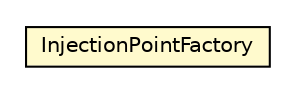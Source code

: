 #!/usr/local/bin/dot
#
# Class diagram 
# Generated by UMLGraph version 5.1 (http://www.umlgraph.org/)
#

digraph G {
	edge [fontname="Helvetica",fontsize=10,labelfontname="Helvetica",labelfontsize=10];
	node [fontname="Helvetica",fontsize=10,shape=plaintext];
	nodesep=0.25;
	ranksep=0.5;
	// org.androidtransfuse.analysis.InjectionPointFactory
	c26470 [label=<<table title="org.androidtransfuse.analysis.InjectionPointFactory" border="0" cellborder="1" cellspacing="0" cellpadding="2" port="p" bgcolor="lemonChiffon" href="./InjectionPointFactory.html">
		<tr><td><table border="0" cellspacing="0" cellpadding="1">
<tr><td align="center" balign="center"> InjectionPointFactory </td></tr>
		</table></td></tr>
		</table>>, fontname="Helvetica", fontcolor="black", fontsize=10.0];
}

